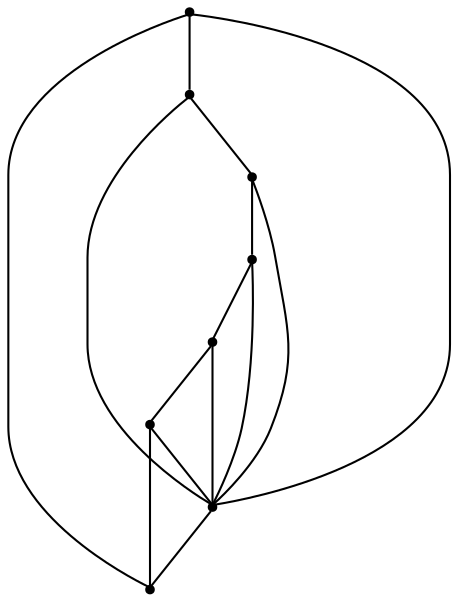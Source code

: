 graph {
  node [shape=point,comment="{\"directed\":false,\"doi\":\"10.1007/978-3-540-24595-7_30\",\"figure\":\"5 (3)\"}"]

  v0 [pos="1224.7966388081395,206.32692972819012"]
  v1 [pos="949.2203170421512,206.2313079833985"]
  v2 [pos="1224.0610283430233,315.8290227254232"]
  v3 [pos="1221.9544149709302,447.7689107259115"]
  v4 [pos="1086.8480241642442,316.5791193644206"]
  v5 [pos="950.4476221838662,315.8290227254232"]
  v6 [pos="1086.8480241642442,448.3915328979493"]
  v7 [pos="952.0583439316861,450.61047871907556"]

  v0 -- v1 [id="-1",pos="1224.7966388081395,206.32692972819012 949.2203170421512,206.2313079833985 949.2203170421512,206.2313079833985 949.2203170421512,206.2313079833985"]
  v1 -- v5 [id="-2",pos="949.2203170421512,206.2313079833985 950.4476221838662,315.8290227254232 950.4476221838662,315.8290227254232 950.4476221838662,315.8290227254232"]
  v7 -- v6 [id="-3",pos="952.0583439316861,450.61047871907556 1086.8480241642442,448.3915328979493 1086.8480241642442,448.3915328979493 1086.8480241642442,448.3915328979493"]
  v6 -- v3 [id="-4",pos="1086.8480241642442,448.3915328979493 1221.9544149709302,447.7689107259115 1221.9544149709302,447.7689107259115 1221.9544149709302,447.7689107259115"]
  v5 -- v7 [id="-5",pos="950.4476221838662,315.8290227254232 952.0583439316861,450.61047871907556 952.0583439316861,450.61047871907556 952.0583439316861,450.61047871907556"]
  v7 -- v4 [id="-6",pos="952.0583439316861,450.61047871907556 1086.8480241642442,316.5791193644206 1086.8480241642442,316.5791193644206 1086.8480241642442,316.5791193644206"]
  v6 -- v4 [id="-7",pos="1086.8480241642442,448.3915328979493 1086.8480241642442,316.5791193644206 1086.8480241642442,316.5791193644206 1086.8480241642442,316.5791193644206"]
  v4 -- v5 [id="-8",pos="1086.8480241642442,316.5791193644206 950.4476221838662,315.8290227254232 950.4476221838662,315.8290227254232 950.4476221838662,315.8290227254232"]
  v4 -- v2 [id="-9",pos="1086.8480241642442,316.5791193644206 1224.0610283430233,315.8290227254232 1224.0610283430233,315.8290227254232 1224.0610283430233,315.8290227254232"]
  v4 -- v1 [id="-10",pos="1086.8480241642442,316.5791193644206 949.2203170421512,206.2313079833985 949.2203170421512,206.2313079833985 949.2203170421512,206.2313079833985"]
  v4 -- v0 [id="-11",pos="1086.8480241642442,316.5791193644206 1224.7966388081395,206.32692972819012 1224.7966388081395,206.32692972819012 1224.7966388081395,206.32692972819012"]
  v3 -- v4 [id="-12",pos="1221.9544149709302,447.7689107259115 1086.8480241642442,316.5791193644206 1086.8480241642442,316.5791193644206 1086.8480241642442,316.5791193644206"]
  v3 -- v2 [id="-13",pos="1221.9544149709302,447.7689107259115 1224.0610283430233,315.8290227254232 1224.0610283430233,315.8290227254232 1224.0610283430233,315.8290227254232"]
  v2 -- v0 [id="-14",pos="1224.0610283430233,315.8290227254232 1224.7966388081395,206.32692972819012 1224.7966388081395,206.32692972819012 1224.7966388081395,206.32692972819012"]
}